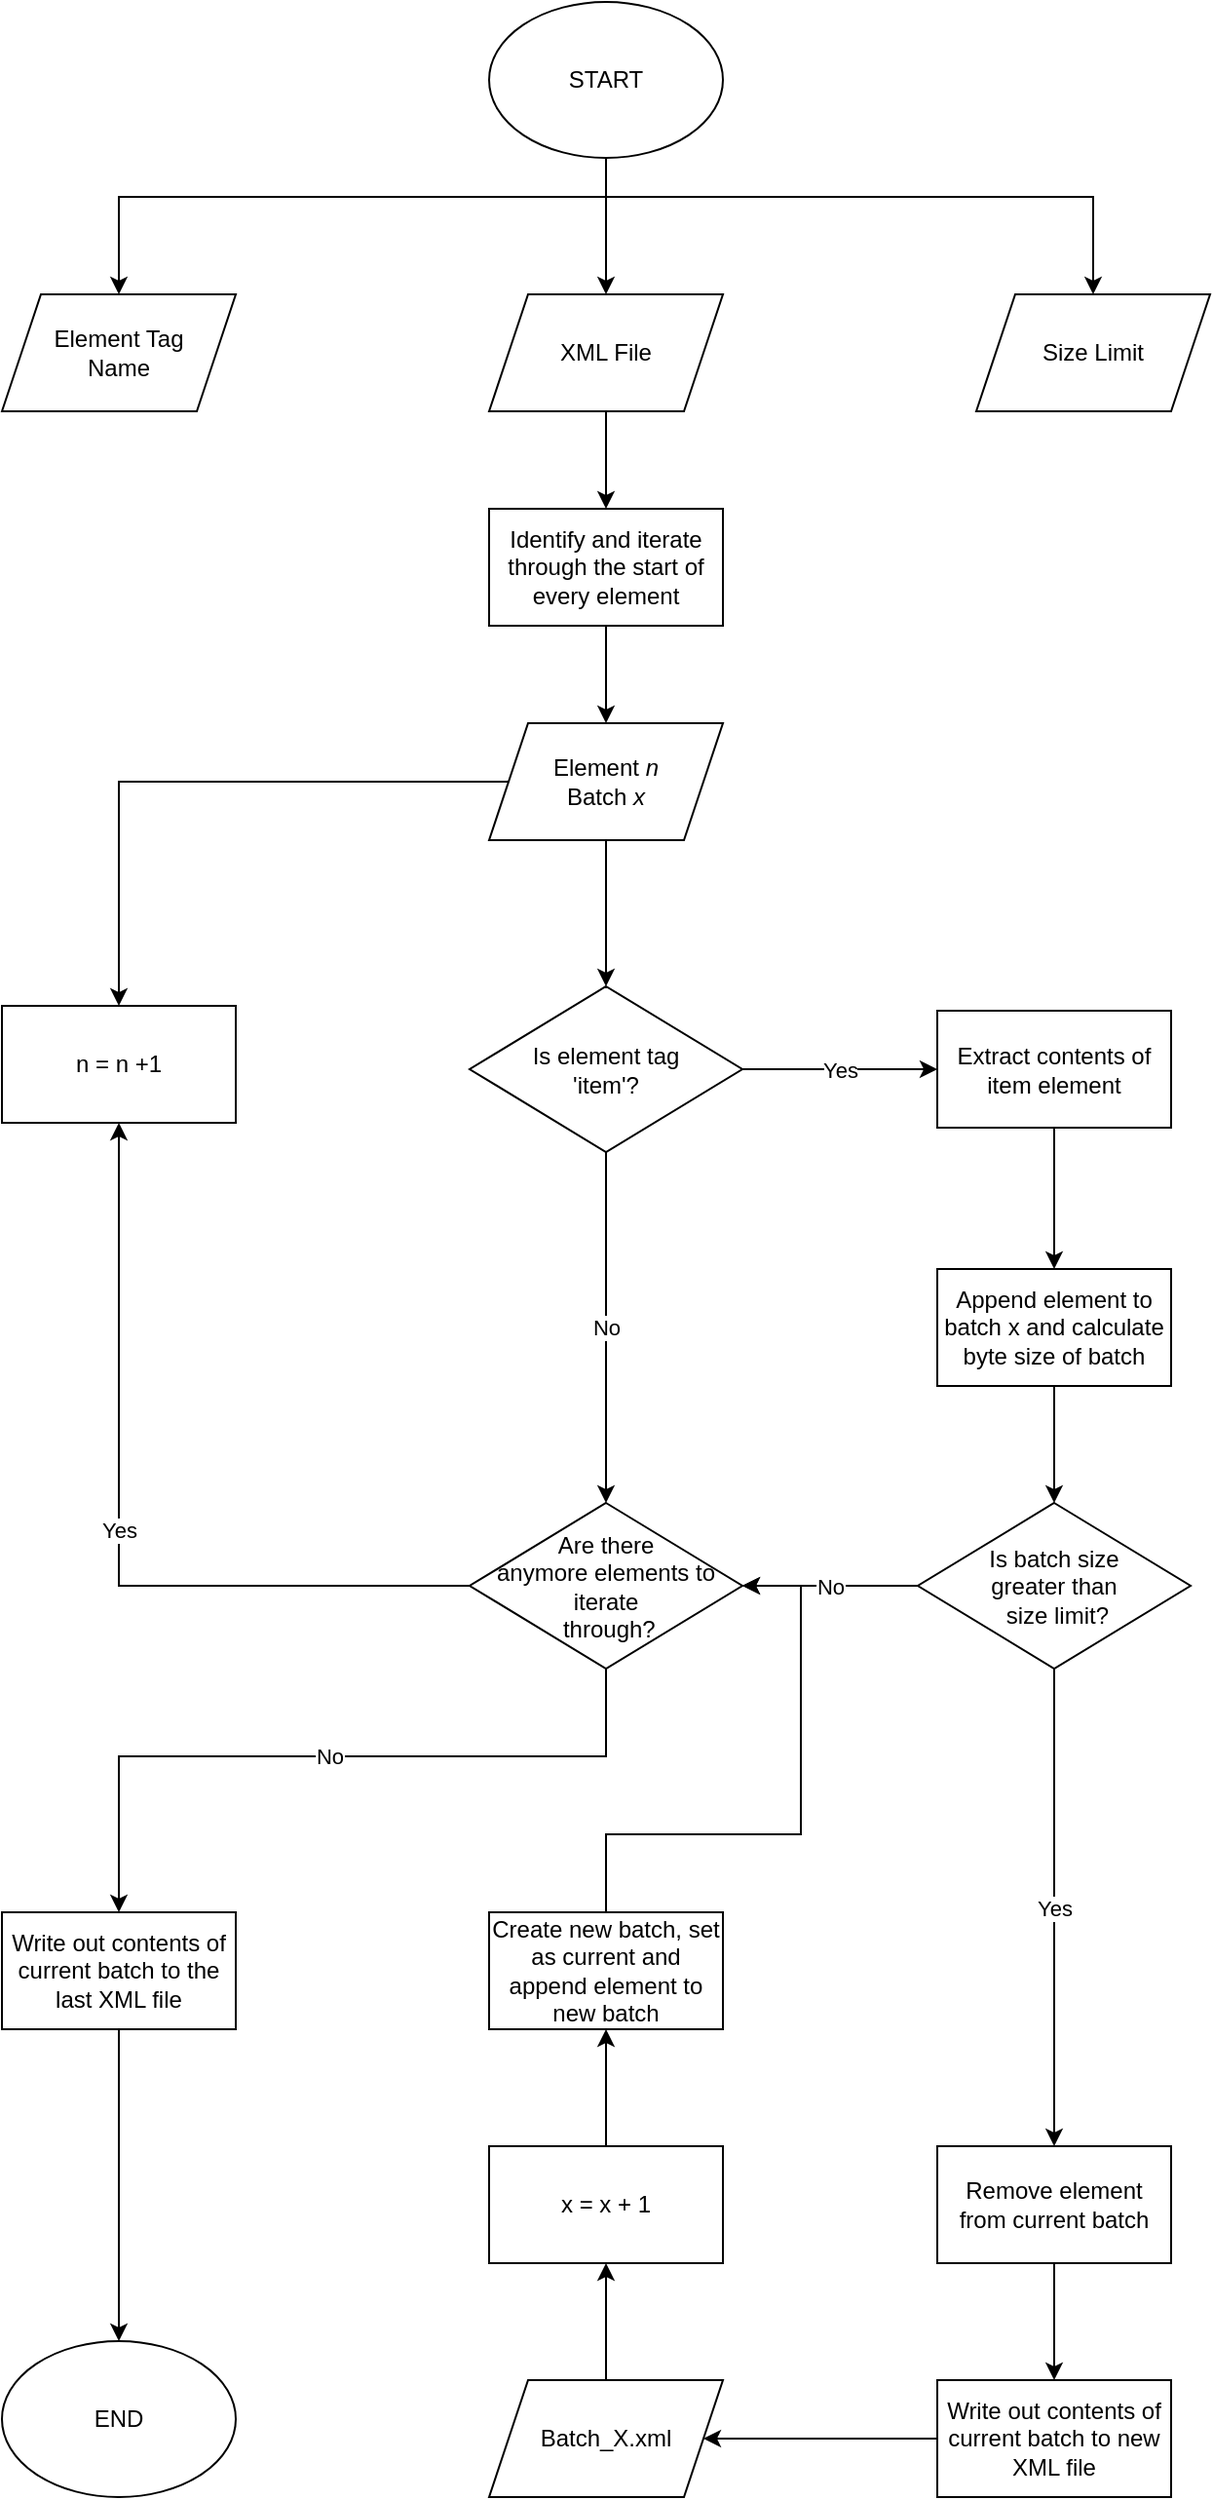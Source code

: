 <mxfile version="13.6.5"><diagram id="ktT0eM3jNoBVejEE7FmK" name="Page-1"><mxGraphModel dx="1426" dy="842" grid="1" gridSize="10" guides="1" tooltips="1" connect="1" arrows="1" fold="1" page="1" pageScale="1" pageWidth="827" pageHeight="1169" math="0" shadow="0"><root><mxCell id="0"/><mxCell id="1" parent="0"/><mxCell id="10" style="edgeStyle=orthogonalEdgeStyle;rounded=0;orthogonalLoop=1;jettySize=auto;html=1;" parent="1" source="6" target="7" edge="1"><mxGeometry relative="1" as="geometry"><Array as="points"><mxPoint x="400" y="140"/><mxPoint x="150" y="140"/></Array></mxGeometry></mxCell><mxCell id="11" style="edgeStyle=orthogonalEdgeStyle;rounded=0;orthogonalLoop=1;jettySize=auto;html=1;" parent="1" source="6" target="8" edge="1"><mxGeometry relative="1" as="geometry"/></mxCell><mxCell id="12" style="edgeStyle=orthogonalEdgeStyle;rounded=0;orthogonalLoop=1;jettySize=auto;html=1;" parent="1" source="6" target="9" edge="1"><mxGeometry relative="1" as="geometry"><Array as="points"><mxPoint x="400" y="140"/><mxPoint x="650" y="140"/></Array></mxGeometry></mxCell><mxCell id="6" value="START" style="ellipse;whiteSpace=wrap;html=1;" parent="1" vertex="1"><mxGeometry x="340" y="40" width="120" height="80" as="geometry"/></mxCell><mxCell id="7" value="Element Tag &lt;br&gt;Name" style="shape=parallelogram;perimeter=parallelogramPerimeter;whiteSpace=wrap;html=1;fixedSize=1;" parent="1" vertex="1"><mxGeometry x="90" y="190" width="120" height="60" as="geometry"/></mxCell><mxCell id="14" style="edgeStyle=orthogonalEdgeStyle;rounded=0;orthogonalLoop=1;jettySize=auto;html=1;" parent="1" source="8" target="13" edge="1"><mxGeometry relative="1" as="geometry"/></mxCell><mxCell id="8" value="XML File" style="shape=parallelogram;perimeter=parallelogramPerimeter;whiteSpace=wrap;html=1;fixedSize=1;" parent="1" vertex="1"><mxGeometry x="340" y="190" width="120" height="60" as="geometry"/></mxCell><mxCell id="9" value="Size Limit" style="shape=parallelogram;perimeter=parallelogramPerimeter;whiteSpace=wrap;html=1;fixedSize=1;" parent="1" vertex="1"><mxGeometry x="590" y="190" width="120" height="60" as="geometry"/></mxCell><mxCell id="25" style="edgeStyle=orthogonalEdgeStyle;rounded=0;orthogonalLoop=1;jettySize=auto;html=1;entryX=0.5;entryY=0;entryDx=0;entryDy=0;" edge="1" parent="1" source="13" target="24"><mxGeometry relative="1" as="geometry"/></mxCell><mxCell id="13" value="Identify and iterate through the start of every element" style="rounded=0;whiteSpace=wrap;html=1;" parent="1" vertex="1"><mxGeometry x="340" y="300" width="120" height="60" as="geometry"/></mxCell><mxCell id="15" value="n = n +1" style="rounded=0;whiteSpace=wrap;html=1;" parent="1" vertex="1"><mxGeometry x="90" y="555" width="120" height="60" as="geometry"/></mxCell><mxCell id="34" style="edgeStyle=orthogonalEdgeStyle;rounded=0;orthogonalLoop=1;jettySize=auto;html=1;" edge="1" parent="1" source="18" target="19"><mxGeometry relative="1" as="geometry"/></mxCell><mxCell id="18" value="Extract contents of item element" style="rounded=0;whiteSpace=wrap;html=1;" parent="1" vertex="1"><mxGeometry x="570" y="557.5" width="120" height="60" as="geometry"/></mxCell><mxCell id="39" style="edgeStyle=orthogonalEdgeStyle;rounded=0;orthogonalLoop=1;jettySize=auto;html=1;entryX=0.5;entryY=0;entryDx=0;entryDy=0;" edge="1" parent="1" source="19" target="36"><mxGeometry relative="1" as="geometry"/></mxCell><mxCell id="19" value="Append element to batch x and calculate byte size of batch" style="rounded=0;whiteSpace=wrap;html=1;" parent="1" vertex="1"><mxGeometry x="570" y="690" width="120" height="60" as="geometry"/></mxCell><mxCell id="31" value="No" style="edgeStyle=orthogonalEdgeStyle;rounded=0;orthogonalLoop=1;jettySize=auto;html=1;" edge="1" parent="1" source="21" target="29"><mxGeometry relative="1" as="geometry"/></mxCell><mxCell id="33" value="Yes" style="edgeStyle=orthogonalEdgeStyle;rounded=0;orthogonalLoop=1;jettySize=auto;html=1;entryX=0;entryY=0.5;entryDx=0;entryDy=0;" edge="1" parent="1" source="21" target="18"><mxGeometry relative="1" as="geometry"/></mxCell><mxCell id="21" value="Is element tag &lt;br&gt;'item'?" style="rhombus;whiteSpace=wrap;html=1;" parent="1" vertex="1"><mxGeometry x="330" y="545" width="140" height="85" as="geometry"/></mxCell><mxCell id="22" value="END" style="ellipse;whiteSpace=wrap;html=1;" parent="1" vertex="1"><mxGeometry x="90" y="1240" width="120" height="80" as="geometry"/></mxCell><mxCell id="46" style="edgeStyle=orthogonalEdgeStyle;rounded=0;orthogonalLoop=1;jettySize=auto;html=1;" edge="1" parent="1" source="23" target="43"><mxGeometry relative="1" as="geometry"/></mxCell><mxCell id="23" value="Batch_X.xml" style="shape=parallelogram;perimeter=parallelogramPerimeter;whiteSpace=wrap;html=1;fixedSize=1;" vertex="1" parent="1"><mxGeometry x="340" y="1260" width="120" height="60" as="geometry"/></mxCell><mxCell id="26" style="edgeStyle=orthogonalEdgeStyle;rounded=0;orthogonalLoop=1;jettySize=auto;html=1;entryX=0.5;entryY=0;entryDx=0;entryDy=0;" edge="1" parent="1" source="24" target="15"><mxGeometry relative="1" as="geometry"/></mxCell><mxCell id="27" style="edgeStyle=orthogonalEdgeStyle;rounded=0;orthogonalLoop=1;jettySize=auto;html=1;entryX=0.5;entryY=0;entryDx=0;entryDy=0;" edge="1" parent="1" source="24" target="21"><mxGeometry relative="1" as="geometry"/></mxCell><mxCell id="24" value="Element &lt;i&gt;n&lt;/i&gt;&lt;br&gt;Batch&lt;i&gt;&amp;nbsp;x&lt;br&gt;&lt;/i&gt;" style="shape=parallelogram;perimeter=parallelogramPerimeter;whiteSpace=wrap;html=1;fixedSize=1;" vertex="1" parent="1"><mxGeometry x="340" y="410" width="120" height="60" as="geometry"/></mxCell><mxCell id="30" value="Yes" style="edgeStyle=orthogonalEdgeStyle;rounded=0;orthogonalLoop=1;jettySize=auto;html=1;entryX=0.5;entryY=1;entryDx=0;entryDy=0;" edge="1" parent="1" source="29" target="15"><mxGeometry relative="1" as="geometry"/></mxCell><mxCell id="50" value="No" style="edgeStyle=orthogonalEdgeStyle;rounded=0;orthogonalLoop=1;jettySize=auto;html=1;entryX=0.5;entryY=0;entryDx=0;entryDy=0;" edge="1" parent="1" source="29" target="49"><mxGeometry relative="1" as="geometry"><Array as="points"><mxPoint x="400" y="940"/><mxPoint x="150" y="940"/></Array></mxGeometry></mxCell><mxCell id="29" value="Are there &lt;br&gt;anymore elements to iterate&lt;br&gt;&amp;nbsp;through?" style="rhombus;whiteSpace=wrap;html=1;" vertex="1" parent="1"><mxGeometry x="330" y="810" width="140" height="85" as="geometry"/></mxCell><mxCell id="45" style="edgeStyle=orthogonalEdgeStyle;rounded=0;orthogonalLoop=1;jettySize=auto;html=1;" edge="1" parent="1" source="35" target="41"><mxGeometry relative="1" as="geometry"/></mxCell><mxCell id="35" value="Remove element from current batch" style="rounded=0;whiteSpace=wrap;html=1;" vertex="1" parent="1"><mxGeometry x="570" y="1140" width="120" height="60" as="geometry"/></mxCell><mxCell id="38" value="No" style="edgeStyle=orthogonalEdgeStyle;rounded=0;orthogonalLoop=1;jettySize=auto;html=1;" edge="1" parent="1" source="36" target="29"><mxGeometry relative="1" as="geometry"/></mxCell><mxCell id="40" value="Yes" style="edgeStyle=orthogonalEdgeStyle;rounded=0;orthogonalLoop=1;jettySize=auto;html=1;entryX=0.5;entryY=0;entryDx=0;entryDy=0;" edge="1" parent="1" source="36" target="35"><mxGeometry relative="1" as="geometry"/></mxCell><mxCell id="36" value="Is batch size &lt;br&gt;greater than&lt;br&gt;&amp;nbsp;size limit?" style="rhombus;whiteSpace=wrap;html=1;" vertex="1" parent="1"><mxGeometry x="560" y="810" width="140" height="85" as="geometry"/></mxCell><mxCell id="42" style="edgeStyle=orthogonalEdgeStyle;rounded=0;orthogonalLoop=1;jettySize=auto;html=1;entryX=1;entryY=0.5;entryDx=0;entryDy=0;" edge="1" parent="1" source="41" target="23"><mxGeometry relative="1" as="geometry"/></mxCell><mxCell id="41" value="Write out contents of current batch to new XML file" style="rounded=0;whiteSpace=wrap;html=1;" vertex="1" parent="1"><mxGeometry x="570" y="1260" width="120" height="60" as="geometry"/></mxCell><mxCell id="47" style="edgeStyle=orthogonalEdgeStyle;rounded=0;orthogonalLoop=1;jettySize=auto;html=1;" edge="1" parent="1" source="43" target="44"><mxGeometry relative="1" as="geometry"/></mxCell><mxCell id="43" value="x = x + 1" style="rounded=0;whiteSpace=wrap;html=1;" vertex="1" parent="1"><mxGeometry x="340" y="1140" width="120" height="60" as="geometry"/></mxCell><mxCell id="48" style="edgeStyle=orthogonalEdgeStyle;rounded=0;orthogonalLoop=1;jettySize=auto;html=1;entryX=1;entryY=0.5;entryDx=0;entryDy=0;" edge="1" parent="1" source="44" target="29"><mxGeometry relative="1" as="geometry"><Array as="points"><mxPoint x="400" y="980"/><mxPoint x="500" y="980"/><mxPoint x="500" y="853"/></Array></mxGeometry></mxCell><mxCell id="44" value="Create new batch, set as current and append element to new batch" style="rounded=0;whiteSpace=wrap;html=1;" vertex="1" parent="1"><mxGeometry x="340" y="1020" width="120" height="60" as="geometry"/></mxCell><mxCell id="51" style="edgeStyle=orthogonalEdgeStyle;rounded=0;orthogonalLoop=1;jettySize=auto;html=1;" edge="1" parent="1" source="49" target="22"><mxGeometry relative="1" as="geometry"/></mxCell><mxCell id="49" value="Write out contents of current batch to the last XML file" style="rounded=0;whiteSpace=wrap;html=1;" vertex="1" parent="1"><mxGeometry x="90" y="1020" width="120" height="60" as="geometry"/></mxCell></root></mxGraphModel></diagram></mxfile>